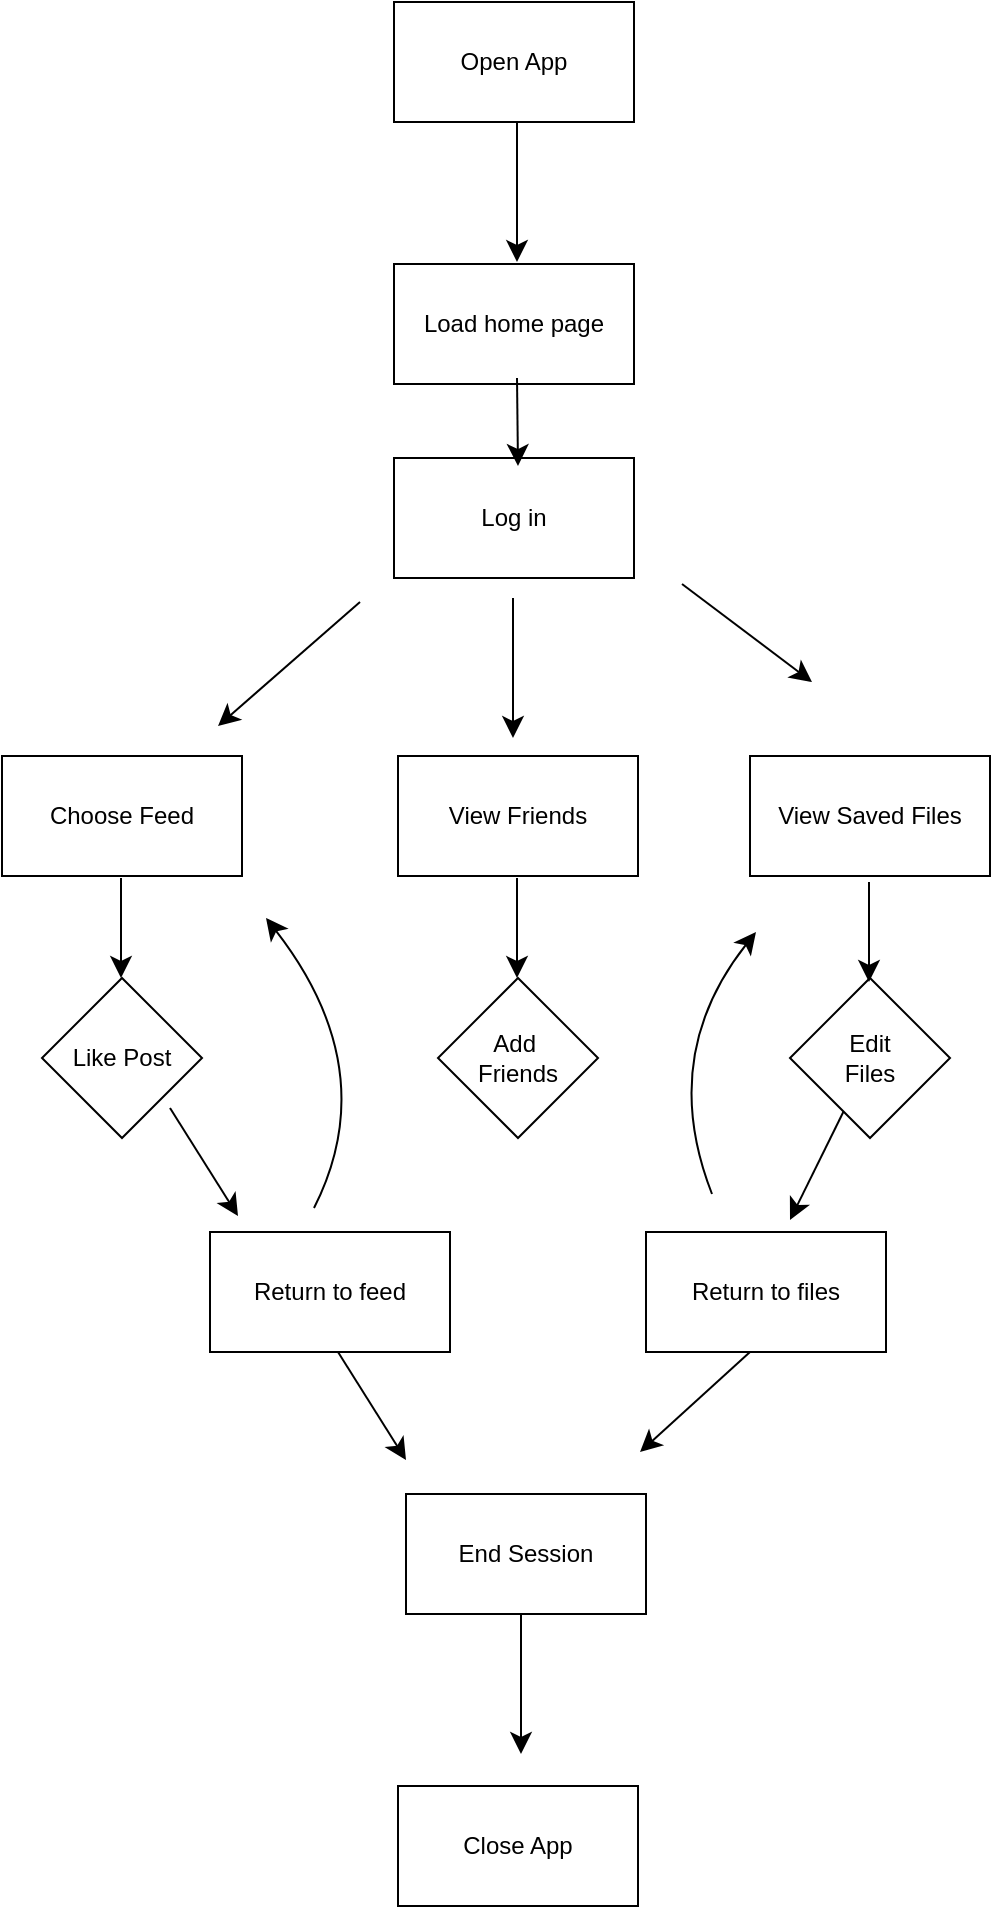 <mxfile version="24.8.2">
  <diagram name="Page-1" id="hiRf9wtjE-_hLK0s8OI_">
    <mxGraphModel dx="1760" dy="1171" grid="0" gridSize="10" guides="1" tooltips="1" connect="1" arrows="1" fold="1" page="0" pageScale="1" pageWidth="850" pageHeight="1100" math="0" shadow="0">
      <root>
        <mxCell id="0" />
        <mxCell id="1" parent="0" />
        <mxCell id="l__i4Jy3sC8_TcGxwKdL-1" value="Open App" style="rounded=0;whiteSpace=wrap;html=1;" vertex="1" parent="1">
          <mxGeometry x="149" y="-174" width="120" height="60" as="geometry" />
        </mxCell>
        <mxCell id="l__i4Jy3sC8_TcGxwKdL-2" value="Load home page" style="rounded=0;whiteSpace=wrap;html=1;" vertex="1" parent="1">
          <mxGeometry x="149" y="-43" width="120" height="60" as="geometry" />
        </mxCell>
        <mxCell id="l__i4Jy3sC8_TcGxwKdL-3" value="Log in" style="rounded=0;whiteSpace=wrap;html=1;" vertex="1" parent="1">
          <mxGeometry x="149" y="54" width="120" height="60" as="geometry" />
        </mxCell>
        <mxCell id="l__i4Jy3sC8_TcGxwKdL-4" value="View Saved Files" style="rounded=0;whiteSpace=wrap;html=1;" vertex="1" parent="1">
          <mxGeometry x="327" y="203" width="120" height="60" as="geometry" />
        </mxCell>
        <mxCell id="l__i4Jy3sC8_TcGxwKdL-5" value="View Friends" style="rounded=0;whiteSpace=wrap;html=1;" vertex="1" parent="1">
          <mxGeometry x="151" y="203" width="120" height="60" as="geometry" />
        </mxCell>
        <mxCell id="l__i4Jy3sC8_TcGxwKdL-6" value="Choose Feed" style="rounded=0;whiteSpace=wrap;html=1;" vertex="1" parent="1">
          <mxGeometry x="-47" y="203" width="120" height="60" as="geometry" />
        </mxCell>
        <mxCell id="l__i4Jy3sC8_TcGxwKdL-7" value="Return to files" style="rounded=0;whiteSpace=wrap;html=1;" vertex="1" parent="1">
          <mxGeometry x="275" y="441" width="120" height="60" as="geometry" />
        </mxCell>
        <mxCell id="l__i4Jy3sC8_TcGxwKdL-8" value="Return to feed" style="rounded=0;whiteSpace=wrap;html=1;" vertex="1" parent="1">
          <mxGeometry x="57" y="441" width="120" height="60" as="geometry" />
        </mxCell>
        <mxCell id="l__i4Jy3sC8_TcGxwKdL-9" value="Close App" style="rounded=0;whiteSpace=wrap;html=1;" vertex="1" parent="1">
          <mxGeometry x="151" y="718" width="120" height="60" as="geometry" />
        </mxCell>
        <mxCell id="l__i4Jy3sC8_TcGxwKdL-10" value="End Session" style="rounded=0;whiteSpace=wrap;html=1;" vertex="1" parent="1">
          <mxGeometry x="155" y="572" width="120" height="60" as="geometry" />
        </mxCell>
        <mxCell id="l__i4Jy3sC8_TcGxwKdL-11" value="Like Post" style="rhombus;whiteSpace=wrap;html=1;" vertex="1" parent="1">
          <mxGeometry x="-27" y="314" width="80" height="80" as="geometry" />
        </mxCell>
        <mxCell id="l__i4Jy3sC8_TcGxwKdL-12" value="Add&amp;nbsp;&lt;div&gt;Friends&lt;/div&gt;" style="rhombus;whiteSpace=wrap;html=1;" vertex="1" parent="1">
          <mxGeometry x="171" y="314" width="80" height="80" as="geometry" />
        </mxCell>
        <mxCell id="l__i4Jy3sC8_TcGxwKdL-13" value="Edit&lt;div&gt;Files&lt;/div&gt;" style="rhombus;whiteSpace=wrap;html=1;" vertex="1" parent="1">
          <mxGeometry x="347" y="314" width="80" height="80" as="geometry" />
        </mxCell>
        <mxCell id="l__i4Jy3sC8_TcGxwKdL-14" value="" style="endArrow=classic;html=1;rounded=0;fontSize=12;startSize=8;endSize=8;curved=1;" edge="1" parent="1">
          <mxGeometry width="50" height="50" relative="1" as="geometry">
            <mxPoint x="293" y="117" as="sourcePoint" />
            <mxPoint x="358" y="166" as="targetPoint" />
          </mxGeometry>
        </mxCell>
        <mxCell id="l__i4Jy3sC8_TcGxwKdL-15" value="" style="endArrow=classic;html=1;rounded=0;fontSize=12;startSize=8;endSize=8;curved=1;" edge="1" parent="1">
          <mxGeometry width="50" height="50" relative="1" as="geometry">
            <mxPoint x="210.5" y="14" as="sourcePoint" />
            <mxPoint x="211" y="58" as="targetPoint" />
          </mxGeometry>
        </mxCell>
        <mxCell id="l__i4Jy3sC8_TcGxwKdL-16" value="" style="endArrow=classic;html=1;rounded=0;fontSize=12;startSize=8;endSize=8;curved=1;" edge="1" parent="1">
          <mxGeometry width="50" height="50" relative="1" as="geometry">
            <mxPoint x="210.5" y="-114" as="sourcePoint" />
            <mxPoint x="210.5" y="-44" as="targetPoint" />
          </mxGeometry>
        </mxCell>
        <mxCell id="l__i4Jy3sC8_TcGxwKdL-17" value="" style="endArrow=classic;html=1;rounded=0;fontSize=12;startSize=8;endSize=8;curved=1;" edge="1" parent="1">
          <mxGeometry width="50" height="50" relative="1" as="geometry">
            <mxPoint x="208.5" y="124" as="sourcePoint" />
            <mxPoint x="208.5" y="194" as="targetPoint" />
          </mxGeometry>
        </mxCell>
        <mxCell id="l__i4Jy3sC8_TcGxwKdL-18" value="" style="endArrow=classic;html=1;rounded=0;fontSize=12;startSize=8;endSize=8;curved=1;" edge="1" parent="1">
          <mxGeometry width="50" height="50" relative="1" as="geometry">
            <mxPoint x="132" y="126" as="sourcePoint" />
            <mxPoint x="61" y="188" as="targetPoint" />
          </mxGeometry>
        </mxCell>
        <mxCell id="l__i4Jy3sC8_TcGxwKdL-19" value="" style="endArrow=classic;html=1;rounded=0;fontSize=12;startSize=8;endSize=8;curved=1;" edge="1" parent="1" source="l__i4Jy3sC8_TcGxwKdL-13">
          <mxGeometry width="50" height="50" relative="1" as="geometry">
            <mxPoint x="347" y="365" as="sourcePoint" />
            <mxPoint x="347" y="435" as="targetPoint" />
          </mxGeometry>
        </mxCell>
        <mxCell id="l__i4Jy3sC8_TcGxwKdL-20" value="" style="endArrow=classic;html=1;rounded=0;fontSize=12;startSize=8;endSize=8;curved=1;" edge="1" parent="1">
          <mxGeometry width="50" height="50" relative="1" as="geometry">
            <mxPoint x="12.5" y="264" as="sourcePoint" />
            <mxPoint x="12.5" y="314" as="targetPoint" />
          </mxGeometry>
        </mxCell>
        <mxCell id="l__i4Jy3sC8_TcGxwKdL-21" value="" style="endArrow=classic;html=1;rounded=0;fontSize=12;startSize=8;endSize=8;curved=1;" edge="1" parent="1">
          <mxGeometry width="50" height="50" relative="1" as="geometry">
            <mxPoint x="210.5" y="264" as="sourcePoint" />
            <mxPoint x="210.5" y="314" as="targetPoint" />
          </mxGeometry>
        </mxCell>
        <mxCell id="l__i4Jy3sC8_TcGxwKdL-22" value="" style="endArrow=classic;html=1;rounded=0;fontSize=12;startSize=8;endSize=8;curved=1;" edge="1" parent="1">
          <mxGeometry width="50" height="50" relative="1" as="geometry">
            <mxPoint x="386.5" y="266" as="sourcePoint" />
            <mxPoint x="386.5" y="316" as="targetPoint" />
          </mxGeometry>
        </mxCell>
        <mxCell id="l__i4Jy3sC8_TcGxwKdL-23" value="" style="endArrow=classic;html=1;rounded=0;fontSize=12;startSize=8;endSize=8;curved=1;" edge="1" parent="1">
          <mxGeometry width="50" height="50" relative="1" as="geometry">
            <mxPoint x="37" y="379" as="sourcePoint" />
            <mxPoint x="71" y="433" as="targetPoint" />
          </mxGeometry>
        </mxCell>
        <mxCell id="l__i4Jy3sC8_TcGxwKdL-24" value="" style="endArrow=classic;html=1;rounded=0;fontSize=12;startSize=8;endSize=8;curved=1;" edge="1" parent="1">
          <mxGeometry width="50" height="50" relative="1" as="geometry">
            <mxPoint x="308" y="422" as="sourcePoint" />
            <mxPoint x="330" y="291" as="targetPoint" />
            <Array as="points">
              <mxPoint x="281" y="353" />
            </Array>
          </mxGeometry>
        </mxCell>
        <mxCell id="l__i4Jy3sC8_TcGxwKdL-25" value="" style="endArrow=classic;html=1;rounded=0;fontSize=12;startSize=8;endSize=8;curved=1;" edge="1" parent="1">
          <mxGeometry width="50" height="50" relative="1" as="geometry">
            <mxPoint x="109" y="429" as="sourcePoint" />
            <mxPoint x="85" y="284" as="targetPoint" />
            <Array as="points">
              <mxPoint x="144" y="360" />
            </Array>
          </mxGeometry>
        </mxCell>
        <mxCell id="l__i4Jy3sC8_TcGxwKdL-26" value="" style="endArrow=classic;html=1;rounded=0;fontSize=12;startSize=8;endSize=8;curved=1;" edge="1" parent="1">
          <mxGeometry width="50" height="50" relative="1" as="geometry">
            <mxPoint x="121" y="501" as="sourcePoint" />
            <mxPoint x="155" y="555" as="targetPoint" />
          </mxGeometry>
        </mxCell>
        <mxCell id="l__i4Jy3sC8_TcGxwKdL-27" value="" style="endArrow=classic;html=1;rounded=0;fontSize=12;startSize=8;endSize=8;curved=1;" edge="1" parent="1">
          <mxGeometry width="50" height="50" relative="1" as="geometry">
            <mxPoint x="327" y="501" as="sourcePoint" />
            <mxPoint x="272" y="551" as="targetPoint" />
          </mxGeometry>
        </mxCell>
        <mxCell id="l__i4Jy3sC8_TcGxwKdL-28" value="" style="endArrow=classic;html=1;rounded=0;fontSize=12;startSize=8;endSize=8;curved=1;" edge="1" parent="1">
          <mxGeometry width="50" height="50" relative="1" as="geometry">
            <mxPoint x="212.5" y="632" as="sourcePoint" />
            <mxPoint x="212.5" y="702" as="targetPoint" />
          </mxGeometry>
        </mxCell>
      </root>
    </mxGraphModel>
  </diagram>
</mxfile>
